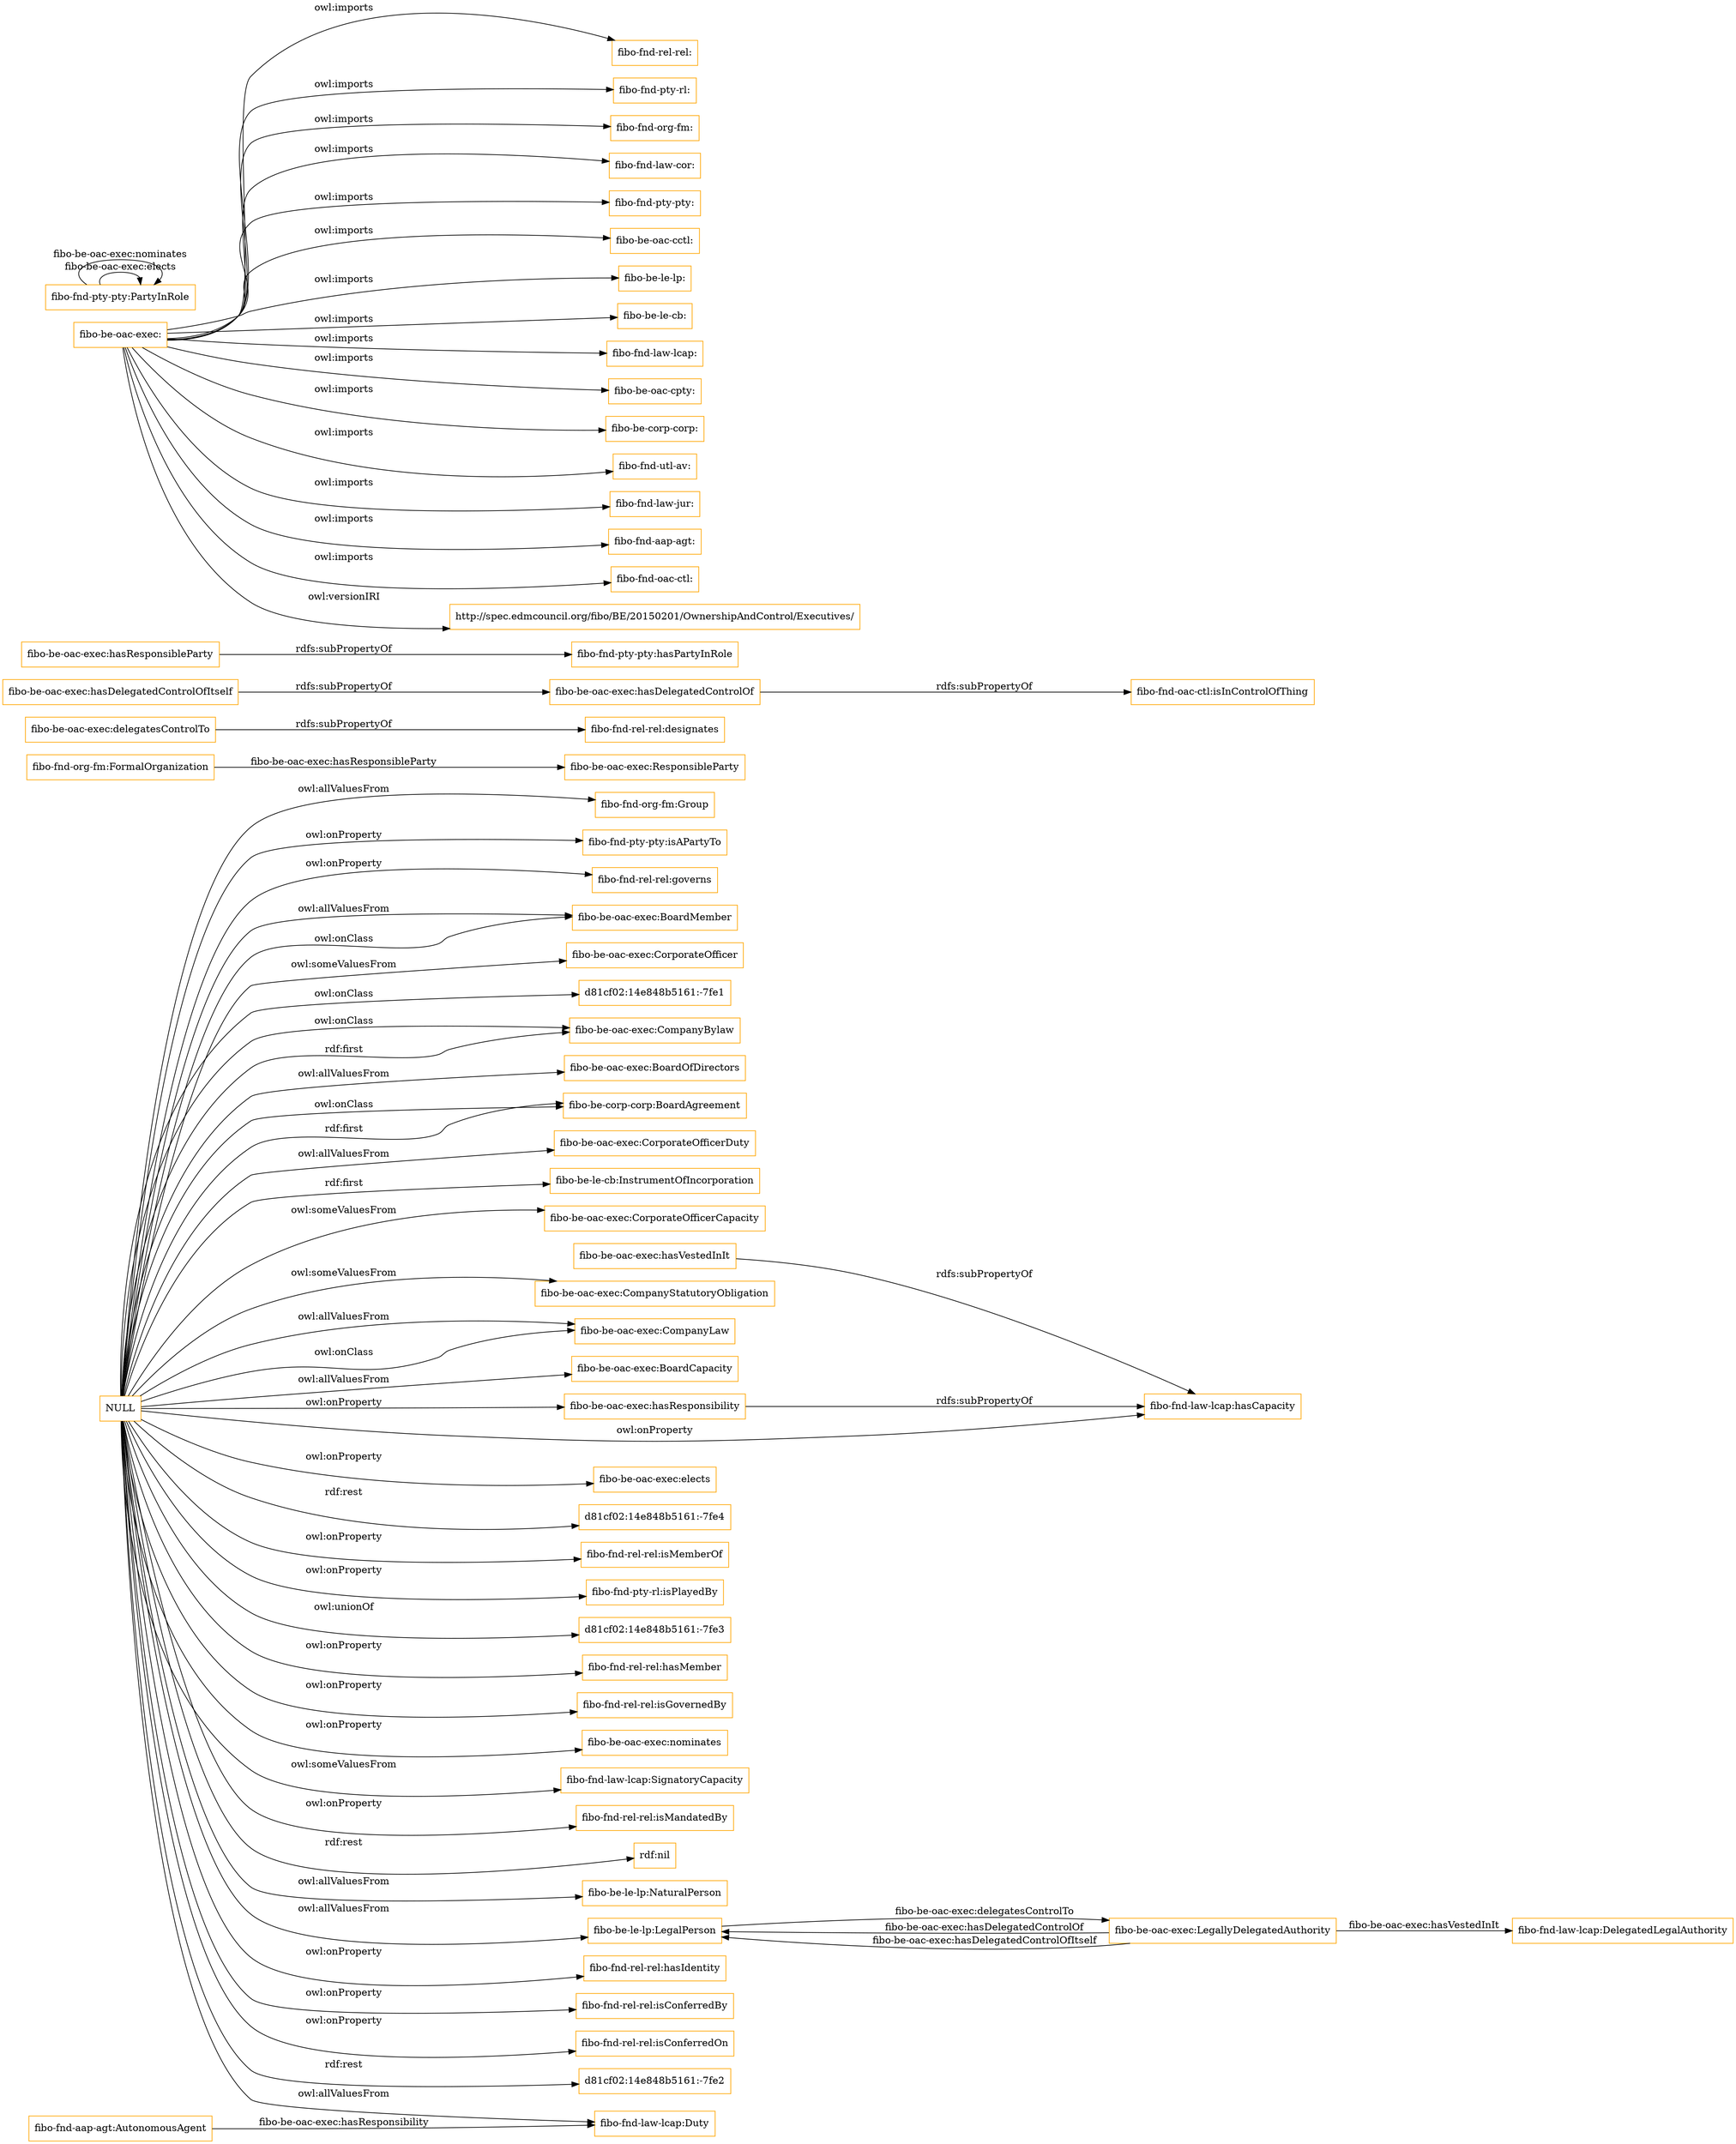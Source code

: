 digraph ar2dtool_diagram { 
rankdir=LR;
size="1501"
node [shape = rectangle, color="orange"]; "fibo-be-oac-exec:BoardMember" "fibo-be-oac-exec:CorporateOfficer" "d81cf02:14e848b5161:-7fe1" "fibo-be-oac-exec:CompanyBylaw" "fibo-be-oac-exec:BoardOfDirectors" "fibo-be-corp-corp:BoardAgreement" "fibo-be-oac-exec:CorporateOfficerDuty" "fibo-be-oac-exec:ResponsibleParty" "fibo-be-oac-exec:LegallyDelegatedAuthority" "fibo-be-le-cb:InstrumentOfIncorporation" "fibo-be-oac-exec:CorporateOfficerCapacity" "fibo-be-oac-exec:CompanyStatutoryObligation" "fibo-be-oac-exec:CompanyLaw" "fibo-be-oac-exec:BoardCapacity" ; /*classes style*/
	"fibo-be-oac-exec:delegatesControlTo" -> "fibo-fnd-rel-rel:designates" [ label = "rdfs:subPropertyOf" ];
	"fibo-be-oac-exec:hasVestedInIt" -> "fibo-fnd-law-lcap:hasCapacity" [ label = "rdfs:subPropertyOf" ];
	"fibo-be-oac-exec:hasDelegatedControlOf" -> "fibo-fnd-oac-ctl:isInControlOfThing" [ label = "rdfs:subPropertyOf" ];
	"fibo-be-oac-exec:hasResponsibility" -> "fibo-fnd-law-lcap:hasCapacity" [ label = "rdfs:subPropertyOf" ];
	"fibo-be-oac-exec:hasDelegatedControlOfItself" -> "fibo-be-oac-exec:hasDelegatedControlOf" [ label = "rdfs:subPropertyOf" ];
	"NULL" -> "fibo-be-oac-exec:elects" [ label = "owl:onProperty" ];
	"NULL" -> "fibo-be-oac-exec:BoardCapacity" [ label = "owl:allValuesFrom" ];
	"NULL" -> "fibo-be-oac-exec:hasResponsibility" [ label = "owl:onProperty" ];
	"NULL" -> "fibo-be-corp-corp:BoardAgreement" [ label = "owl:onClass" ];
	"NULL" -> "d81cf02:14e848b5161:-7fe4" [ label = "rdf:rest" ];
	"NULL" -> "fibo-fnd-rel-rel:isMemberOf" [ label = "owl:onProperty" ];
	"NULL" -> "fibo-fnd-pty-rl:isPlayedBy" [ label = "owl:onProperty" ];
	"NULL" -> "d81cf02:14e848b5161:-7fe3" [ label = "owl:unionOf" ];
	"NULL" -> "fibo-be-oac-exec:CompanyLaw" [ label = "owl:allValuesFrom" ];
	"NULL" -> "fibo-fnd-rel-rel:hasMember" [ label = "owl:onProperty" ];
	"NULL" -> "fibo-fnd-rel-rel:isGovernedBy" [ label = "owl:onProperty" ];
	"NULL" -> "fibo-fnd-law-lcap:Duty" [ label = "owl:allValuesFrom" ];
	"NULL" -> "fibo-be-oac-exec:CompanyBylaw" [ label = "owl:onClass" ];
	"NULL" -> "fibo-be-oac-exec:BoardMember" [ label = "owl:allValuesFrom" ];
	"NULL" -> "fibo-be-oac-exec:nominates" [ label = "owl:onProperty" ];
	"NULL" -> "fibo-fnd-law-lcap:SignatoryCapacity" [ label = "owl:someValuesFrom" ];
	"NULL" -> "fibo-be-oac-exec:BoardOfDirectors" [ label = "owl:allValuesFrom" ];
	"NULL" -> "fibo-fnd-rel-rel:isMandatedBy" [ label = "owl:onProperty" ];
	"NULL" -> "fibo-be-oac-exec:CorporateOfficerDuty" [ label = "owl:allValuesFrom" ];
	"NULL" -> "rdf:nil" [ label = "rdf:rest" ];
	"NULL" -> "fibo-be-le-lp:NaturalPerson" [ label = "owl:allValuesFrom" ];
	"NULL" -> "fibo-be-corp-corp:BoardAgreement" [ label = "rdf:first" ];
	"NULL" -> "fibo-be-oac-exec:CorporateOfficer" [ label = "owl:someValuesFrom" ];
	"NULL" -> "fibo-be-le-lp:LegalPerson" [ label = "owl:allValuesFrom" ];
	"NULL" -> "d81cf02:14e848b5161:-7fe1" [ label = "owl:onClass" ];
	"NULL" -> "fibo-fnd-rel-rel:hasIdentity" [ label = "owl:onProperty" ];
	"NULL" -> "fibo-be-oac-exec:CompanyStatutoryObligation" [ label = "owl:someValuesFrom" ];
	"NULL" -> "fibo-fnd-rel-rel:isConferredBy" [ label = "owl:onProperty" ];
	"NULL" -> "fibo-be-le-cb:InstrumentOfIncorporation" [ label = "rdf:first" ];
	"NULL" -> "fibo-fnd-rel-rel:isConferredOn" [ label = "owl:onProperty" ];
	"NULL" -> "d81cf02:14e848b5161:-7fe2" [ label = "rdf:rest" ];
	"NULL" -> "fibo-fnd-org-fm:Group" [ label = "owl:allValuesFrom" ];
	"NULL" -> "fibo-be-oac-exec:CompanyLaw" [ label = "owl:onClass" ];
	"NULL" -> "fibo-fnd-pty-pty:isAPartyTo" [ label = "owl:onProperty" ];
	"NULL" -> "fibo-fnd-rel-rel:governs" [ label = "owl:onProperty" ];
	"NULL" -> "fibo-fnd-law-lcap:hasCapacity" [ label = "owl:onProperty" ];
	"NULL" -> "fibo-be-oac-exec:CorporateOfficerCapacity" [ label = "owl:someValuesFrom" ];
	"NULL" -> "fibo-be-oac-exec:BoardMember" [ label = "owl:onClass" ];
	"NULL" -> "fibo-be-oac-exec:CompanyBylaw" [ label = "rdf:first" ];
	"fibo-be-oac-exec:hasResponsibleParty" -> "fibo-fnd-pty-pty:hasPartyInRole" [ label = "rdfs:subPropertyOf" ];
	"fibo-be-oac-exec:" -> "fibo-fnd-rel-rel:" [ label = "owl:imports" ];
	"fibo-be-oac-exec:" -> "fibo-fnd-pty-rl:" [ label = "owl:imports" ];
	"fibo-be-oac-exec:" -> "fibo-fnd-org-fm:" [ label = "owl:imports" ];
	"fibo-be-oac-exec:" -> "fibo-fnd-law-cor:" [ label = "owl:imports" ];
	"fibo-be-oac-exec:" -> "fibo-fnd-pty-pty:" [ label = "owl:imports" ];
	"fibo-be-oac-exec:" -> "fibo-be-oac-cctl:" [ label = "owl:imports" ];
	"fibo-be-oac-exec:" -> "fibo-be-le-lp:" [ label = "owl:imports" ];
	"fibo-be-oac-exec:" -> "fibo-be-le-cb:" [ label = "owl:imports" ];
	"fibo-be-oac-exec:" -> "fibo-fnd-law-lcap:" [ label = "owl:imports" ];
	"fibo-be-oac-exec:" -> "fibo-be-oac-cpty:" [ label = "owl:imports" ];
	"fibo-be-oac-exec:" -> "fibo-be-corp-corp:" [ label = "owl:imports" ];
	"fibo-be-oac-exec:" -> "fibo-fnd-utl-av:" [ label = "owl:imports" ];
	"fibo-be-oac-exec:" -> "fibo-fnd-law-jur:" [ label = "owl:imports" ];
	"fibo-be-oac-exec:" -> "fibo-fnd-aap-agt:" [ label = "owl:imports" ];
	"fibo-be-oac-exec:" -> "fibo-fnd-oac-ctl:" [ label = "owl:imports" ];
	"fibo-be-oac-exec:" -> "http://spec.edmcouncil.org/fibo/BE/20150201/OwnershipAndControl/Executives/" [ label = "owl:versionIRI" ];
	"fibo-fnd-pty-pty:PartyInRole" -> "fibo-fnd-pty-pty:PartyInRole" [ label = "fibo-be-oac-exec:elects" ];
	"fibo-fnd-pty-pty:PartyInRole" -> "fibo-fnd-pty-pty:PartyInRole" [ label = "fibo-be-oac-exec:nominates" ];
	"fibo-be-le-lp:LegalPerson" -> "fibo-be-oac-exec:LegallyDelegatedAuthority" [ label = "fibo-be-oac-exec:delegatesControlTo" ];
	"fibo-be-oac-exec:LegallyDelegatedAuthority" -> "fibo-be-le-lp:LegalPerson" [ label = "fibo-be-oac-exec:hasDelegatedControlOf" ];
	"fibo-fnd-org-fm:FormalOrganization" -> "fibo-be-oac-exec:ResponsibleParty" [ label = "fibo-be-oac-exec:hasResponsibleParty" ];
	"fibo-be-oac-exec:LegallyDelegatedAuthority" -> "fibo-fnd-law-lcap:DelegatedLegalAuthority" [ label = "fibo-be-oac-exec:hasVestedInIt" ];
	"fibo-be-oac-exec:LegallyDelegatedAuthority" -> "fibo-be-le-lp:LegalPerson" [ label = "fibo-be-oac-exec:hasDelegatedControlOfItself" ];
	"fibo-fnd-aap-agt:AutonomousAgent" -> "fibo-fnd-law-lcap:Duty" [ label = "fibo-be-oac-exec:hasResponsibility" ];

}
